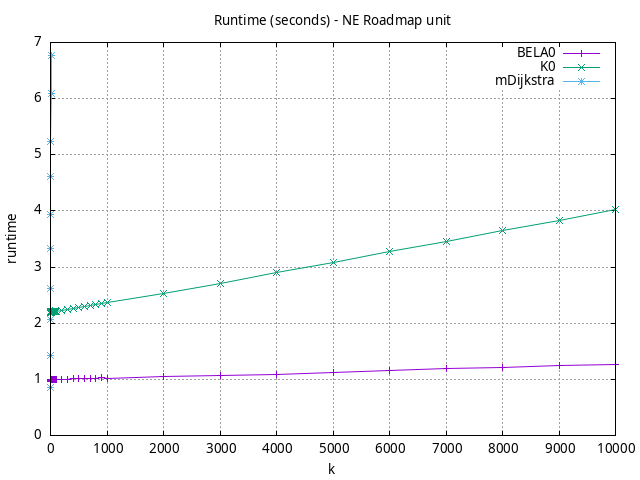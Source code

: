 #!/usr/bin/gnuplot
# -*- coding: utf-8 -*-
#
# results/roadmap/unit/NE/USA-road-d.NE.brute-force.runtime.gnuplot
#
# Started on 01/09/2024 14:29:21
# Author: Carlos Linares López
set grid
set xlabel "k"
set ylabel "runtime"

set title "Runtime (seconds) - NE Roadmap unit"

set terminal png enhanced font "Ariel,10"
set output 'USA-road-d.NE.brute-force.runtime.png'

plot "-" title "BELA0"      with linesp, "-" title "K0"      with linesp, "-" title "mDijkstra"      with linesp

	1 0.9666545290000002
	2 0.9871813849999999
	3 0.9925787740000002
	4 0.9943346359999999
	5 0.994572049
	6 0.996064626
	7 0.9981134479999999
	8 0.9982925090000002
	9 1.000401339
	10 0.9928641180000001
	20 0.9932255529999999
	30 0.9953127279999999
	40 0.99652085
	50 0.9978512090000001
	60 1.000171615
	70 1.000369022
	80 1.00217415
	90 1.0045860889999998
	100 0.9991998250000002
	200 1.0028495200000003
	300 1.0058507499999998
	400 1.011094536
	500 1.0140590109999998
	600 1.01674639
	700 1.0196381900000002
	800 1.02415425
	900 1.02727081
	1000 1.02230395
	2000 1.04762637
	3000 1.0742990099999998
	4000 1.09531155
	5000 1.12890908
	6000 1.1582435199999999
	7000 1.18659447
	8000 1.21411018
	9000 1.24039028
	10000 1.2726920099999999
end
	1 2.17945943
	2 2.1840055799999996
	3 2.18553676
	4 2.1892804299999997
	5 2.1915403400000004
	6 2.1970635
	7 2.20005231
	8 2.19664545
	9 2.20140616
	10 2.19388153
	20 2.1955698499999996
	30 2.2039079800000003
	40 2.20301572
	50 2.20999492
	60 2.2079250399999997
	70 2.21280703
	80 2.2167067199999995
	90 2.2194578500000004
	100 2.21098128
	200 2.22604633
	300 2.2431989400000005
	400 2.2671936400000003
	500 2.2881368699999998
	600 2.30140479
	700 2.32077664
	800 2.33925544
	900 2.3572171099999997
	1000 2.3617239999999997
	2000 2.5307399999999998
	3000 2.7143058300000003
	4000 2.9002355900000003
	5000 3.0858710599999997
	6000 3.2714005900000007
	7000 3.4593012699999997
	8000 3.65021728
	9000 3.83638072
	10000 4.02454977
end
	1 0.8630585080000001
	2 1.4277585799999999
	3 2.0643519099999996
	4 2.62385208
	5 3.3382863099999995
	6 3.94396454
	7 4.608582559999999
	8 5.22994088
	9 6.09428055
	10 6.764823700000001
end
